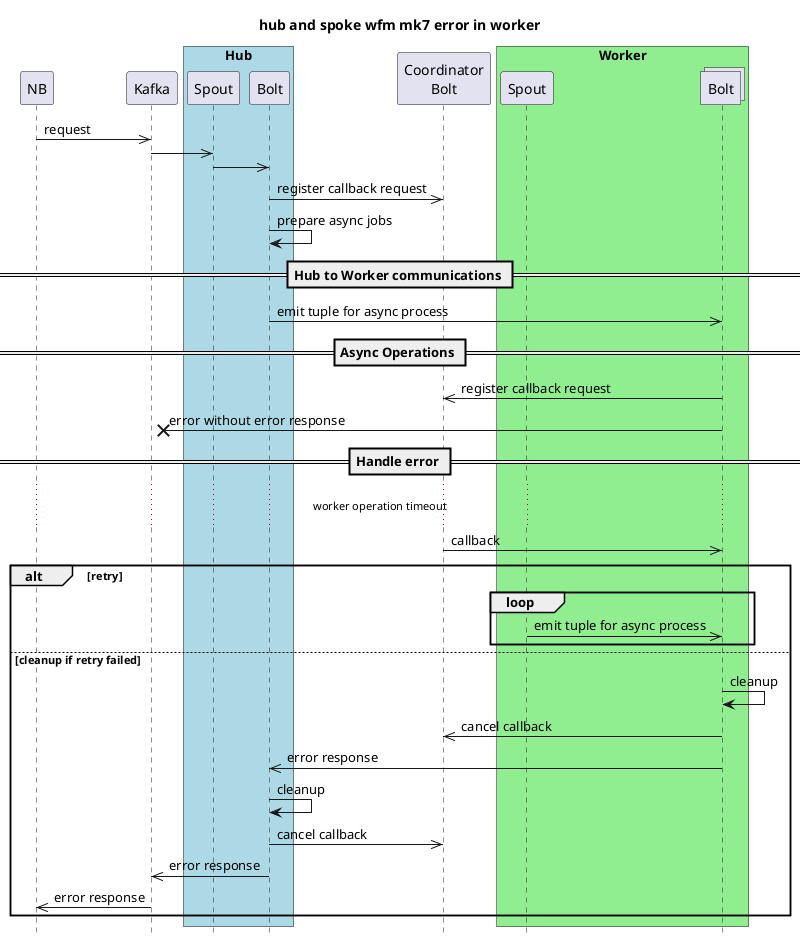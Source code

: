 @startuml
title hub and spoke wfm mk7 error in worker
hide footbox

participant NB
participant "Kafka" as bus

box "Hub" #LightBlue
    participant "Spout" as sp_hub
    participant "Bolt" as bolt_hub
end box

participant "Coordinator\nBolt" as coordinator
box "Worker" #LightGreen
    participant "Spout" as sp_work
    collections "Bolt" as bolt_work
end box


NB ->> bus : request
sp_hub <<- bus
sp_hub ->> bolt_hub
bolt_hub ->> coordinator : register callback request
bolt_hub -> bolt_hub : prepare async jobs

== Hub to Worker communications ==
bolt_hub ->> bolt_work : emit tuple for async process

== Async Operations ==
bolt_work ->> coordinator : register callback request
bolt_work ->>x bus: error without error response
== Handle error ==
... worker operation timeout ...
coordinator ->> bolt_work : callback

alt retry
    loop
        sp_work ->> bolt_work: emit tuple for async process
    end
else cleanup if retry failed
    bolt_work -> bolt_work : cleanup
    bolt_work ->> coordinator : cancel callback
    bolt_work ->> bolt_hub: error response
    bolt_hub -> bolt_hub : cleanup
    bolt_hub ->> coordinator : cancel callback
    bolt_hub ->> bus: error response
    bus ->> NB: error response
end

@enduml